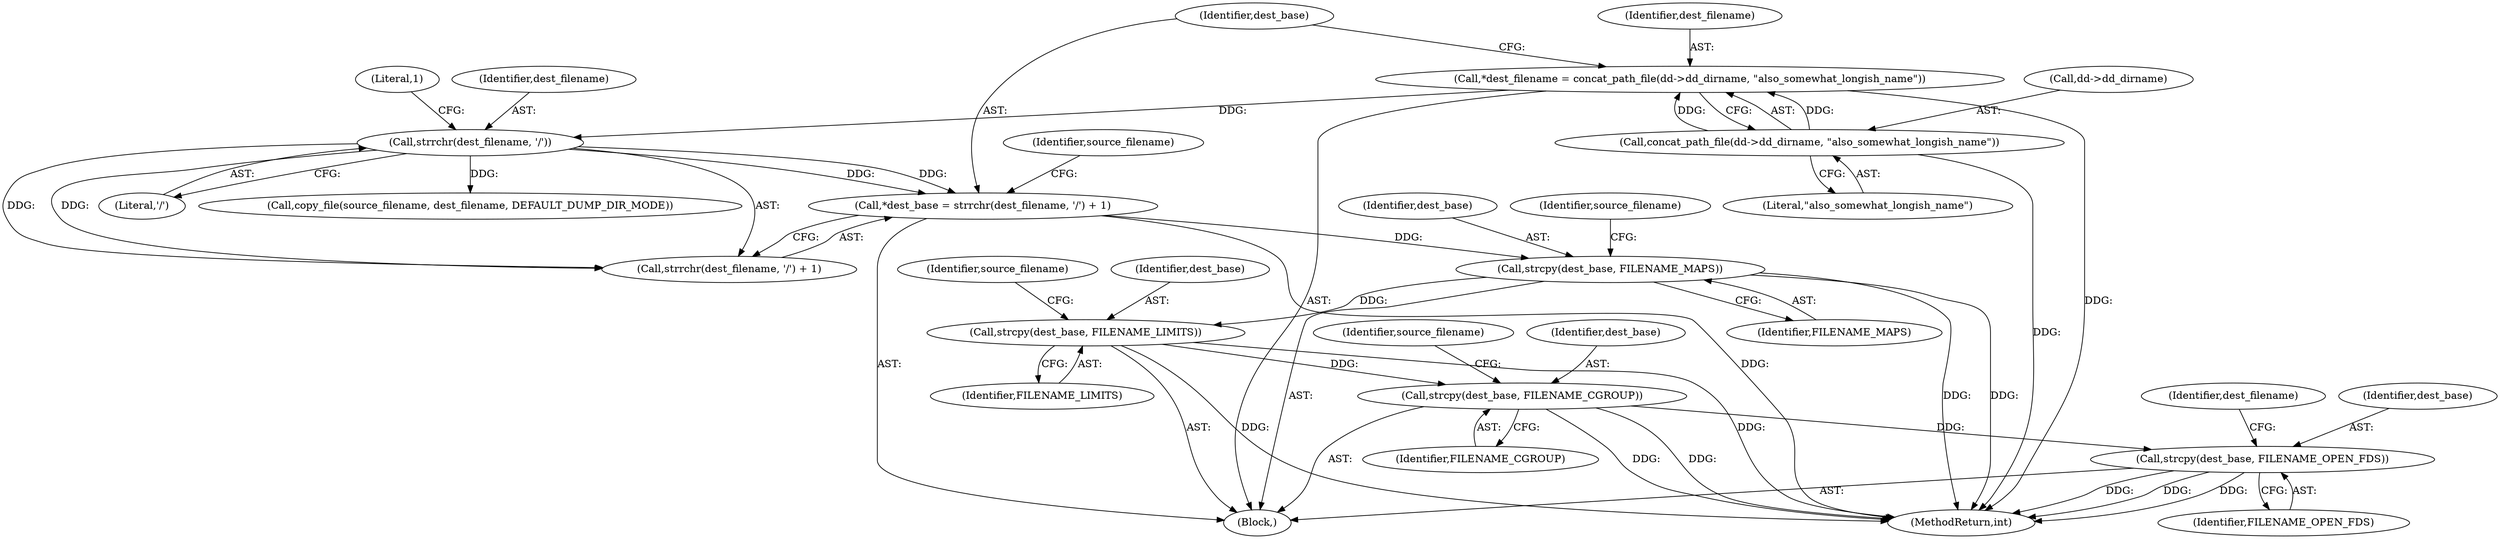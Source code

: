 digraph "0_abrt_80408e9e24a1c10f85fd969e1853e0f192157f92_0@API" {
"1000677" [label="(Call,strcpy(dest_base, FILENAME_MAPS))"];
"1000665" [label="(Call,*dest_base = strrchr(dest_filename, '/') + 1)"];
"1000668" [label="(Call,strrchr(dest_filename, '/'))"];
"1000657" [label="(Call,*dest_filename = concat_path_file(dd->dd_dirname, \"also_somewhat_longish_name\"))"];
"1000659" [label="(Call,concat_path_file(dd->dd_dirname, \"also_somewhat_longish_name\"))"];
"1000698" [label="(Call,strcpy(dest_base, FILENAME_LIMITS))"];
"1000719" [label="(Call,strcpy(dest_base, FILENAME_CGROUP))"];
"1000735" [label="(Call,strcpy(dest_base, FILENAME_OPEN_FDS))"];
"1000677" [label="(Call,strcpy(dest_base, FILENAME_MAPS))"];
"1000736" [label="(Identifier,dest_base)"];
"1000623" [label="(Block,)"];
"1000720" [label="(Identifier,dest_base)"];
"1000719" [label="(Call,strcpy(dest_base, FILENAME_CGROUP))"];
"1000671" [label="(Literal,1)"];
"1000658" [label="(Identifier,dest_filename)"];
"1000740" [label="(Identifier,dest_filename)"];
"1000678" [label="(Identifier,dest_base)"];
"1000670" [label="(Literal,'/')"];
"1001168" [label="(MethodReturn,int)"];
"1000702" [label="(Identifier,source_filename)"];
"1000737" [label="(Identifier,FILENAME_OPEN_FDS)"];
"1000681" [label="(Identifier,source_filename)"];
"1000657" [label="(Call,*dest_filename = concat_path_file(dd->dd_dirname, \"also_somewhat_longish_name\"))"];
"1000700" [label="(Identifier,FILENAME_LIMITS)"];
"1000669" [label="(Identifier,dest_filename)"];
"1000663" [label="(Literal,\"also_somewhat_longish_name\")"];
"1000680" [label="(Call,copy_file(source_filename, dest_filename, DEFAULT_DUMP_DIR_MODE))"];
"1000666" [label="(Identifier,dest_base)"];
"1000679" [label="(Identifier,FILENAME_MAPS)"];
"1000659" [label="(Call,concat_path_file(dd->dd_dirname, \"also_somewhat_longish_name\"))"];
"1000668" [label="(Call,strrchr(dest_filename, '/'))"];
"1000735" [label="(Call,strcpy(dest_base, FILENAME_OPEN_FDS))"];
"1000723" [label="(Identifier,source_filename)"];
"1000660" [label="(Call,dd->dd_dirname)"];
"1000699" [label="(Identifier,dest_base)"];
"1000665" [label="(Call,*dest_base = strrchr(dest_filename, '/') + 1)"];
"1000674" [label="(Identifier,source_filename)"];
"1000721" [label="(Identifier,FILENAME_CGROUP)"];
"1000667" [label="(Call,strrchr(dest_filename, '/') + 1)"];
"1000698" [label="(Call,strcpy(dest_base, FILENAME_LIMITS))"];
"1000677" -> "1000623"  [label="AST: "];
"1000677" -> "1000679"  [label="CFG: "];
"1000678" -> "1000677"  [label="AST: "];
"1000679" -> "1000677"  [label="AST: "];
"1000681" -> "1000677"  [label="CFG: "];
"1000677" -> "1001168"  [label="DDG: "];
"1000677" -> "1001168"  [label="DDG: "];
"1000665" -> "1000677"  [label="DDG: "];
"1000677" -> "1000698"  [label="DDG: "];
"1000665" -> "1000623"  [label="AST: "];
"1000665" -> "1000667"  [label="CFG: "];
"1000666" -> "1000665"  [label="AST: "];
"1000667" -> "1000665"  [label="AST: "];
"1000674" -> "1000665"  [label="CFG: "];
"1000665" -> "1001168"  [label="DDG: "];
"1000668" -> "1000665"  [label="DDG: "];
"1000668" -> "1000665"  [label="DDG: "];
"1000668" -> "1000667"  [label="AST: "];
"1000668" -> "1000670"  [label="CFG: "];
"1000669" -> "1000668"  [label="AST: "];
"1000670" -> "1000668"  [label="AST: "];
"1000671" -> "1000668"  [label="CFG: "];
"1000668" -> "1000667"  [label="DDG: "];
"1000668" -> "1000667"  [label="DDG: "];
"1000657" -> "1000668"  [label="DDG: "];
"1000668" -> "1000680"  [label="DDG: "];
"1000657" -> "1000623"  [label="AST: "];
"1000657" -> "1000659"  [label="CFG: "];
"1000658" -> "1000657"  [label="AST: "];
"1000659" -> "1000657"  [label="AST: "];
"1000666" -> "1000657"  [label="CFG: "];
"1000657" -> "1001168"  [label="DDG: "];
"1000659" -> "1000657"  [label="DDG: "];
"1000659" -> "1000657"  [label="DDG: "];
"1000659" -> "1000663"  [label="CFG: "];
"1000660" -> "1000659"  [label="AST: "];
"1000663" -> "1000659"  [label="AST: "];
"1000659" -> "1001168"  [label="DDG: "];
"1000698" -> "1000623"  [label="AST: "];
"1000698" -> "1000700"  [label="CFG: "];
"1000699" -> "1000698"  [label="AST: "];
"1000700" -> "1000698"  [label="AST: "];
"1000702" -> "1000698"  [label="CFG: "];
"1000698" -> "1001168"  [label="DDG: "];
"1000698" -> "1001168"  [label="DDG: "];
"1000698" -> "1000719"  [label="DDG: "];
"1000719" -> "1000623"  [label="AST: "];
"1000719" -> "1000721"  [label="CFG: "];
"1000720" -> "1000719"  [label="AST: "];
"1000721" -> "1000719"  [label="AST: "];
"1000723" -> "1000719"  [label="CFG: "];
"1000719" -> "1001168"  [label="DDG: "];
"1000719" -> "1001168"  [label="DDG: "];
"1000719" -> "1000735"  [label="DDG: "];
"1000735" -> "1000623"  [label="AST: "];
"1000735" -> "1000737"  [label="CFG: "];
"1000736" -> "1000735"  [label="AST: "];
"1000737" -> "1000735"  [label="AST: "];
"1000740" -> "1000735"  [label="CFG: "];
"1000735" -> "1001168"  [label="DDG: "];
"1000735" -> "1001168"  [label="DDG: "];
"1000735" -> "1001168"  [label="DDG: "];
}
